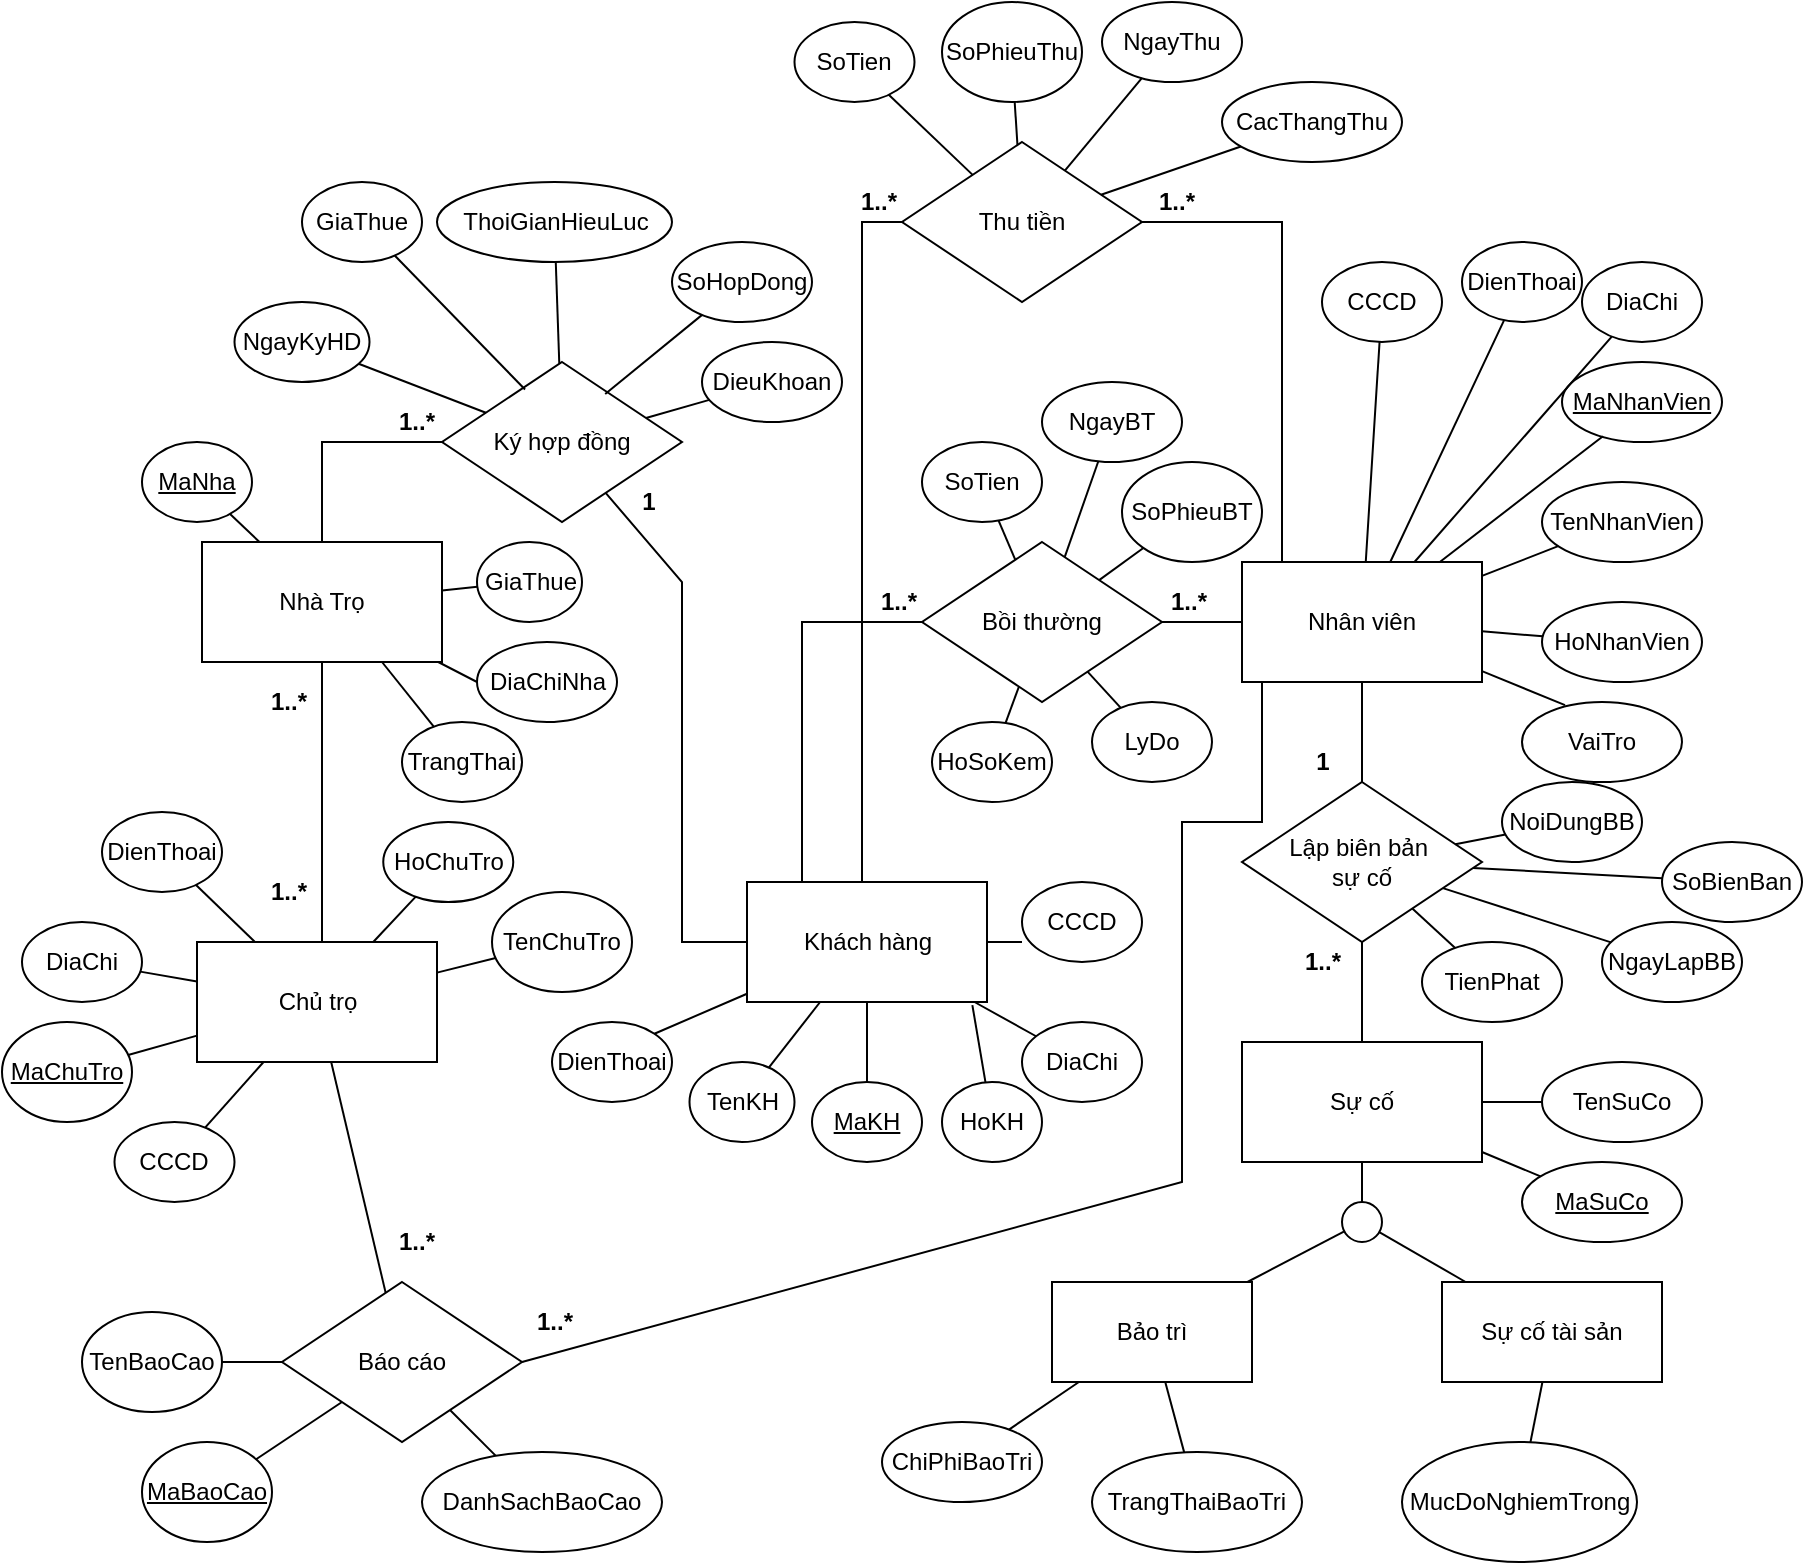 <mxfile version="24.7.12">
  <diagram name="Page-1" id="EUFJF7B6YwsF5-_Ne9h0">
    <mxGraphModel dx="2610" dy="1968" grid="1" gridSize="10" guides="1" tooltips="1" connect="1" arrows="1" fold="1" page="1" pageScale="1" pageWidth="850" pageHeight="1100" math="0" shadow="0">
      <root>
        <mxCell id="0" />
        <mxCell id="1" parent="0" />
        <mxCell id="y9SWfAUkqSELJUYk8unD-7" value="Nhân viên" style="rounded=0;whiteSpace=wrap;html=1;" parent="1" vertex="1">
          <mxGeometry x="570" y="210" width="120" height="60" as="geometry" />
        </mxCell>
        <mxCell id="y9SWfAUkqSELJUYk8unD-8" value="Nhà Trọ" style="rounded=0;whiteSpace=wrap;html=1;" parent="1" vertex="1">
          <mxGeometry x="50" y="200" width="120" height="60" as="geometry" />
        </mxCell>
        <mxCell id="y9SWfAUkqSELJUYk8unD-9" value="Khách hàng" style="rounded=0;whiteSpace=wrap;html=1;" parent="1" vertex="1">
          <mxGeometry x="322.5" y="370" width="120" height="60" as="geometry" />
        </mxCell>
        <mxCell id="y9SWfAUkqSELJUYk8unD-13" value="Sự cố" style="rounded=0;whiteSpace=wrap;html=1;" parent="1" vertex="1">
          <mxGeometry x="570" y="450" width="120" height="60" as="geometry" />
        </mxCell>
        <mxCell id="jh3cNcBnQ_Bh39LS1QIo-1" value="&lt;u&gt;MaKH&lt;/u&gt;" style="ellipse;whiteSpace=wrap;html=1;" parent="1" vertex="1">
          <mxGeometry x="355" y="470" width="55" height="40" as="geometry" />
        </mxCell>
        <mxCell id="jh3cNcBnQ_Bh39LS1QIo-11" value="" style="endArrow=none;html=1;rounded=0;entryX=0.5;entryY=1;entryDx=0;entryDy=0;exitX=0.5;exitY=0;exitDx=0;exitDy=0;" parent="1" source="jh3cNcBnQ_Bh39LS1QIo-1" target="y9SWfAUkqSELJUYk8unD-9" edge="1">
          <mxGeometry width="50" height="50" relative="1" as="geometry">
            <mxPoint x="400" y="430" as="sourcePoint" />
            <mxPoint x="450" y="380" as="targetPoint" />
          </mxGeometry>
        </mxCell>
        <mxCell id="jh3cNcBnQ_Bh39LS1QIo-13" value="HoKH" style="ellipse;whiteSpace=wrap;html=1;" parent="1" vertex="1">
          <mxGeometry x="420" y="470" width="50" height="40" as="geometry" />
        </mxCell>
        <mxCell id="jh3cNcBnQ_Bh39LS1QIo-14" value="" style="endArrow=none;html=1;rounded=0;entryX=0.939;entryY=1.026;entryDx=0;entryDy=0;entryPerimeter=0;" parent="1" source="jh3cNcBnQ_Bh39LS1QIo-13" target="y9SWfAUkqSELJUYk8unD-9" edge="1">
          <mxGeometry width="50" height="50" relative="1" as="geometry">
            <mxPoint x="388" y="470" as="sourcePoint" />
            <mxPoint x="390" y="410" as="targetPoint" />
          </mxGeometry>
        </mxCell>
        <mxCell id="jh3cNcBnQ_Bh39LS1QIo-15" value="" style="endArrow=none;html=1;rounded=0;" parent="1" source="jh3cNcBnQ_Bh39LS1QIo-16" target="y9SWfAUkqSELJUYk8unD-9" edge="1">
          <mxGeometry width="50" height="50" relative="1" as="geometry">
            <mxPoint x="334.723" y="435.79" as="sourcePoint" />
            <mxPoint x="327" y="370" as="targetPoint" />
          </mxGeometry>
        </mxCell>
        <mxCell id="jh3cNcBnQ_Bh39LS1QIo-16" value="TenKH" style="ellipse;whiteSpace=wrap;html=1;" parent="1" vertex="1">
          <mxGeometry x="293.75" y="460" width="52.5" height="40" as="geometry" />
        </mxCell>
        <mxCell id="jh3cNcBnQ_Bh39LS1QIo-17" value="CCCD" style="ellipse;whiteSpace=wrap;html=1;" parent="1" vertex="1">
          <mxGeometry x="460" y="370" width="60" height="40" as="geometry" />
        </mxCell>
        <mxCell id="jh3cNcBnQ_Bh39LS1QIo-18" value="DiaChi" style="ellipse;whiteSpace=wrap;html=1;" parent="1" vertex="1">
          <mxGeometry x="460" y="440" width="60" height="40" as="geometry" />
        </mxCell>
        <mxCell id="jh3cNcBnQ_Bh39LS1QIo-19" value="DienThoai" style="ellipse;whiteSpace=wrap;html=1;" parent="1" vertex="1">
          <mxGeometry x="225" y="440" width="60" height="40" as="geometry" />
        </mxCell>
        <mxCell id="jh3cNcBnQ_Bh39LS1QIo-21" value="" style="endArrow=none;html=1;rounded=0;exitX=1;exitY=0;exitDx=0;exitDy=0;" parent="1" source="jh3cNcBnQ_Bh39LS1QIo-19" target="y9SWfAUkqSELJUYk8unD-9" edge="1">
          <mxGeometry width="50" height="50" relative="1" as="geometry">
            <mxPoint x="460.932" y="395.052" as="sourcePoint" />
            <mxPoint x="390" y="410" as="targetPoint" />
          </mxGeometry>
        </mxCell>
        <mxCell id="jh3cNcBnQ_Bh39LS1QIo-22" value="" style="endArrow=none;html=1;rounded=0;" parent="1" source="jh3cNcBnQ_Bh39LS1QIo-18" target="y9SWfAUkqSELJUYk8unD-9" edge="1">
          <mxGeometry width="50" height="50" relative="1" as="geometry">
            <mxPoint x="462.29" y="357.664" as="sourcePoint" />
            <mxPoint x="400" y="420" as="targetPoint" />
          </mxGeometry>
        </mxCell>
        <mxCell id="jh3cNcBnQ_Bh39LS1QIo-23" value="" style="endArrow=none;html=1;rounded=0;exitX=0;exitY=0.75;exitDx=0;exitDy=0;exitPerimeter=0;" parent="1" source="jh3cNcBnQ_Bh39LS1QIo-17" target="y9SWfAUkqSELJUYk8unD-9" edge="1">
          <mxGeometry width="50" height="50" relative="1" as="geometry">
            <mxPoint x="408" y="490" as="sourcePoint" />
            <mxPoint x="410" y="430" as="targetPoint" />
          </mxGeometry>
        </mxCell>
        <mxCell id="jh3cNcBnQ_Bh39LS1QIo-24" value="Ký hợp đồng" style="rhombus;whiteSpace=wrap;html=1;" parent="1" vertex="1">
          <mxGeometry x="170" y="110" width="120" height="80" as="geometry" />
        </mxCell>
        <mxCell id="jh3cNcBnQ_Bh39LS1QIo-25" value="" style="endArrow=none;html=1;rounded=0;entryX=0;entryY=0.5;entryDx=0;entryDy=0;" parent="1" source="y9SWfAUkqSELJUYk8unD-8" target="jh3cNcBnQ_Bh39LS1QIo-24" edge="1">
          <mxGeometry width="50" height="50" relative="1" as="geometry">
            <mxPoint x="170" y="190" as="sourcePoint" />
            <mxPoint x="207" y="154" as="targetPoint" />
            <Array as="points">
              <mxPoint x="110" y="150" />
            </Array>
          </mxGeometry>
        </mxCell>
        <mxCell id="jh3cNcBnQ_Bh39LS1QIo-36" value="" style="endArrow=none;html=1;rounded=0;entryX=0;entryY=0.5;entryDx=0;entryDy=0;" parent="1" source="jh3cNcBnQ_Bh39LS1QIo-24" target="y9SWfAUkqSELJUYk8unD-9" edge="1">
          <mxGeometry width="50" height="50" relative="1" as="geometry">
            <mxPoint x="320" y="290" as="sourcePoint" />
            <mxPoint x="401" y="370" as="targetPoint" />
            <Array as="points">
              <mxPoint x="290" y="220" />
              <mxPoint x="290" y="400" />
            </Array>
          </mxGeometry>
        </mxCell>
        <mxCell id="jh3cNcBnQ_Bh39LS1QIo-37" value="&lt;u&gt;MaNha&lt;/u&gt;" style="ellipse;whiteSpace=wrap;html=1;" parent="1" vertex="1">
          <mxGeometry x="20" y="150" width="55" height="40" as="geometry" />
        </mxCell>
        <mxCell id="jh3cNcBnQ_Bh39LS1QIo-38" value="DiaChiNha" style="ellipse;whiteSpace=wrap;html=1;" parent="1" vertex="1">
          <mxGeometry x="187.5" y="250" width="70" height="40" as="geometry" />
        </mxCell>
        <mxCell id="jh3cNcBnQ_Bh39LS1QIo-39" value="GiaThue" style="ellipse;whiteSpace=wrap;html=1;" parent="1" vertex="1">
          <mxGeometry x="187.5" y="200" width="52.5" height="40" as="geometry" />
        </mxCell>
        <mxCell id="jh3cNcBnQ_Bh39LS1QIo-40" value="TrangThai" style="ellipse;whiteSpace=wrap;html=1;" parent="1" vertex="1">
          <mxGeometry x="150" y="290" width="60" height="40" as="geometry" />
        </mxCell>
        <mxCell id="jh3cNcBnQ_Bh39LS1QIo-41" value="" style="endArrow=none;html=1;rounded=0;" parent="1" source="jh3cNcBnQ_Bh39LS1QIo-37" target="y9SWfAUkqSELJUYk8unD-8" edge="1">
          <mxGeometry width="50" height="50" relative="1" as="geometry">
            <mxPoint x="345" y="306" as="sourcePoint" />
            <mxPoint x="368" y="280" as="targetPoint" />
          </mxGeometry>
        </mxCell>
        <mxCell id="jh3cNcBnQ_Bh39LS1QIo-42" value="" style="endArrow=none;html=1;rounded=0;entryX=0.75;entryY=1;entryDx=0;entryDy=0;" parent="1" source="jh3cNcBnQ_Bh39LS1QIo-40" target="y9SWfAUkqSELJUYk8unD-8" edge="1">
          <mxGeometry width="50" height="50" relative="1" as="geometry">
            <mxPoint x="355" y="316" as="sourcePoint" />
            <mxPoint x="378" y="290" as="targetPoint" />
          </mxGeometry>
        </mxCell>
        <mxCell id="jh3cNcBnQ_Bh39LS1QIo-43" value="" style="endArrow=none;html=1;rounded=0;exitX=0;exitY=0.5;exitDx=0;exitDy=0;" parent="1" source="jh3cNcBnQ_Bh39LS1QIo-38" target="y9SWfAUkqSELJUYk8unD-8" edge="1">
          <mxGeometry width="50" height="50" relative="1" as="geometry">
            <mxPoint x="180" y="260" as="sourcePoint" />
            <mxPoint x="388" y="300" as="targetPoint" />
          </mxGeometry>
        </mxCell>
        <mxCell id="jh3cNcBnQ_Bh39LS1QIo-44" value="" style="endArrow=none;html=1;rounded=0;" parent="1" source="jh3cNcBnQ_Bh39LS1QIo-39" target="y9SWfAUkqSELJUYk8unD-8" edge="1">
          <mxGeometry width="50" height="50" relative="1" as="geometry">
            <mxPoint x="375" y="336" as="sourcePoint" />
            <mxPoint x="398" y="310" as="targetPoint" />
          </mxGeometry>
        </mxCell>
        <mxCell id="jh3cNcBnQ_Bh39LS1QIo-45" value="Bảo trì" style="rounded=0;whiteSpace=wrap;html=1;" parent="1" vertex="1">
          <mxGeometry x="475" y="570" width="100" height="50" as="geometry" />
        </mxCell>
        <mxCell id="jh3cNcBnQ_Bh39LS1QIo-46" value="Sự cố tài sản" style="rounded=0;whiteSpace=wrap;html=1;" parent="1" vertex="1">
          <mxGeometry x="670" y="570" width="110" height="50" as="geometry" />
        </mxCell>
        <mxCell id="jh3cNcBnQ_Bh39LS1QIo-48" value="MaNhanVien" style="ellipse;whiteSpace=wrap;html=1;fontStyle=4" parent="1" vertex="1">
          <mxGeometry x="730" y="110" width="80" height="40" as="geometry" />
        </mxCell>
        <mxCell id="jh3cNcBnQ_Bh39LS1QIo-49" value="HoNhanVien" style="ellipse;whiteSpace=wrap;html=1;" parent="1" vertex="1">
          <mxGeometry x="720" y="230" width="80" height="40" as="geometry" />
        </mxCell>
        <mxCell id="jh3cNcBnQ_Bh39LS1QIo-50" value="TenNhanVien" style="ellipse;whiteSpace=wrap;html=1;" parent="1" vertex="1">
          <mxGeometry x="720" y="170" width="80" height="40" as="geometry" />
        </mxCell>
        <mxCell id="jh3cNcBnQ_Bh39LS1QIo-51" value="VaiTro" style="ellipse;whiteSpace=wrap;html=1;" parent="1" vertex="1">
          <mxGeometry x="710" y="280" width="80" height="40" as="geometry" />
        </mxCell>
        <mxCell id="jh3cNcBnQ_Bh39LS1QIo-52" value="DiaChi" style="ellipse;whiteSpace=wrap;html=1;" parent="1" vertex="1">
          <mxGeometry x="740" y="60" width="60" height="40" as="geometry" />
        </mxCell>
        <mxCell id="jh3cNcBnQ_Bh39LS1QIo-53" value="CCCD" style="ellipse;whiteSpace=wrap;html=1;" parent="1" vertex="1">
          <mxGeometry x="610" y="60" width="60" height="40" as="geometry" />
        </mxCell>
        <mxCell id="jh3cNcBnQ_Bh39LS1QIo-54" value="DienThoai" style="ellipse;whiteSpace=wrap;html=1;" parent="1" vertex="1">
          <mxGeometry x="680" y="50" width="60" height="40" as="geometry" />
        </mxCell>
        <mxCell id="jh3cNcBnQ_Bh39LS1QIo-55" value="" style="endArrow=none;html=1;rounded=0;exitX=0.269;exitY=0.039;exitDx=0;exitDy=0;exitPerimeter=0;" parent="1" source="jh3cNcBnQ_Bh39LS1QIo-51" target="y9SWfAUkqSELJUYk8unD-7" edge="1">
          <mxGeometry width="50" height="50" relative="1" as="geometry">
            <mxPoint x="345" y="306" as="sourcePoint" />
            <mxPoint x="368" y="280" as="targetPoint" />
          </mxGeometry>
        </mxCell>
        <mxCell id="jh3cNcBnQ_Bh39LS1QIo-56" value="" style="endArrow=none;html=1;rounded=0;" parent="1" source="jh3cNcBnQ_Bh39LS1QIo-49" target="y9SWfAUkqSELJUYk8unD-7" edge="1">
          <mxGeometry width="50" height="50" relative="1" as="geometry">
            <mxPoint x="692" y="232" as="sourcePoint" />
            <mxPoint x="683" y="210" as="targetPoint" />
          </mxGeometry>
        </mxCell>
        <mxCell id="jh3cNcBnQ_Bh39LS1QIo-57" value="" style="endArrow=none;html=1;rounded=0;" parent="1" source="jh3cNcBnQ_Bh39LS1QIo-50" target="y9SWfAUkqSELJUYk8unD-7" edge="1">
          <mxGeometry width="50" height="50" relative="1" as="geometry">
            <mxPoint x="702" y="242" as="sourcePoint" />
            <mxPoint x="693" y="220" as="targetPoint" />
          </mxGeometry>
        </mxCell>
        <mxCell id="jh3cNcBnQ_Bh39LS1QIo-58" value="" style="endArrow=none;html=1;rounded=0;exitX=0.256;exitY=0.928;exitDx=0;exitDy=0;exitPerimeter=0;" parent="1" source="jh3cNcBnQ_Bh39LS1QIo-48" target="y9SWfAUkqSELJUYk8unD-7" edge="1">
          <mxGeometry width="50" height="50" relative="1" as="geometry">
            <mxPoint x="712" y="252" as="sourcePoint" />
            <mxPoint x="703" y="230" as="targetPoint" />
          </mxGeometry>
        </mxCell>
        <mxCell id="jh3cNcBnQ_Bh39LS1QIo-59" value="" style="endArrow=none;html=1;rounded=0;" parent="1" source="y9SWfAUkqSELJUYk8unD-7" target="jh3cNcBnQ_Bh39LS1QIo-52" edge="1">
          <mxGeometry width="50" height="50" relative="1" as="geometry">
            <mxPoint x="722" y="262" as="sourcePoint" />
            <mxPoint x="713" y="240" as="targetPoint" />
          </mxGeometry>
        </mxCell>
        <mxCell id="jh3cNcBnQ_Bh39LS1QIo-60" value="" style="endArrow=none;html=1;rounded=0;" parent="1" source="jh3cNcBnQ_Bh39LS1QIo-54" target="y9SWfAUkqSELJUYk8unD-7" edge="1">
          <mxGeometry width="50" height="50" relative="1" as="geometry">
            <mxPoint x="732" y="272" as="sourcePoint" />
            <mxPoint x="723" y="250" as="targetPoint" />
          </mxGeometry>
        </mxCell>
        <mxCell id="jh3cNcBnQ_Bh39LS1QIo-61" value="" style="endArrow=none;html=1;rounded=0;" parent="1" source="jh3cNcBnQ_Bh39LS1QIo-53" target="y9SWfAUkqSELJUYk8unD-7" edge="1">
          <mxGeometry width="50" height="50" relative="1" as="geometry">
            <mxPoint x="742" y="282" as="sourcePoint" />
            <mxPoint x="733" y="260" as="targetPoint" />
          </mxGeometry>
        </mxCell>
        <mxCell id="jh3cNcBnQ_Bh39LS1QIo-62" value="" style="ellipse;whiteSpace=wrap;html=1;aspect=fixed;" parent="1" vertex="1">
          <mxGeometry x="620" y="530" width="20" height="20" as="geometry" />
        </mxCell>
        <mxCell id="jh3cNcBnQ_Bh39LS1QIo-63" value="" style="endArrow=none;html=1;rounded=0;" parent="1" source="jh3cNcBnQ_Bh39LS1QIo-62" target="y9SWfAUkqSELJUYk8unD-13" edge="1">
          <mxGeometry width="50" height="50" relative="1" as="geometry">
            <mxPoint x="710" y="460" as="sourcePoint" />
            <mxPoint x="700" y="275" as="targetPoint" />
          </mxGeometry>
        </mxCell>
        <mxCell id="jh3cNcBnQ_Bh39LS1QIo-64" value="" style="endArrow=none;html=1;rounded=0;" parent="1" source="jh3cNcBnQ_Bh39LS1QIo-62" target="jh3cNcBnQ_Bh39LS1QIo-46" edge="1">
          <mxGeometry width="50" height="50" relative="1" as="geometry">
            <mxPoint x="752" y="302" as="sourcePoint" />
            <mxPoint x="710" y="285" as="targetPoint" />
          </mxGeometry>
        </mxCell>
        <mxCell id="jh3cNcBnQ_Bh39LS1QIo-65" value="" style="endArrow=none;html=1;rounded=0;" parent="1" source="jh3cNcBnQ_Bh39LS1QIo-62" target="jh3cNcBnQ_Bh39LS1QIo-45" edge="1">
          <mxGeometry width="50" height="50" relative="1" as="geometry">
            <mxPoint x="642" y="504" as="sourcePoint" />
            <mxPoint x="674" y="530" as="targetPoint" />
          </mxGeometry>
        </mxCell>
        <mxCell id="jh3cNcBnQ_Bh39LS1QIo-67" value="" style="endArrow=none;html=1;rounded=0;exitX=0.5;exitY=0;exitDx=0;exitDy=0;" parent="1" source="jh3cNcBnQ_Bh39LS1QIo-68" target="y9SWfAUkqSELJUYk8unD-7" edge="1">
          <mxGeometry width="50" height="50" relative="1" as="geometry">
            <mxPoint x="630" y="310" as="sourcePoint" />
            <mxPoint x="700" y="275" as="targetPoint" />
          </mxGeometry>
        </mxCell>
        <mxCell id="jh3cNcBnQ_Bh39LS1QIo-68" value="Lập biên bản&amp;nbsp;&lt;div&gt;sự cố&lt;/div&gt;" style="rhombus;whiteSpace=wrap;html=1;" parent="1" vertex="1">
          <mxGeometry x="570" y="320" width="120" height="80" as="geometry" />
        </mxCell>
        <mxCell id="jh3cNcBnQ_Bh39LS1QIo-71" value="" style="endArrow=none;html=1;rounded=0;entryX=0.5;entryY=0;entryDx=0;entryDy=0;" parent="1" source="jh3cNcBnQ_Bh39LS1QIo-68" target="y9SWfAUkqSELJUYk8unD-13" edge="1">
          <mxGeometry width="50" height="50" relative="1" as="geometry">
            <mxPoint x="640" y="330" as="sourcePoint" />
            <mxPoint x="640" y="280" as="targetPoint" />
          </mxGeometry>
        </mxCell>
        <mxCell id="jh3cNcBnQ_Bh39LS1QIo-72" value="Thu tiền" style="rhombus;whiteSpace=wrap;html=1;" parent="1" vertex="1">
          <mxGeometry x="400" width="120" height="80" as="geometry" />
        </mxCell>
        <mxCell id="jh3cNcBnQ_Bh39LS1QIo-76" value="" style="endArrow=none;html=1;rounded=0;entryX=1;entryY=0.5;entryDx=0;entryDy=0;" parent="1" target="jh3cNcBnQ_Bh39LS1QIo-72" edge="1">
          <mxGeometry width="50" height="50" relative="1" as="geometry">
            <mxPoint x="590" y="210" as="sourcePoint" />
            <mxPoint x="629" y="220" as="targetPoint" />
            <Array as="points">
              <mxPoint x="590" y="140" />
              <mxPoint x="590" y="40" />
              <mxPoint x="550" y="40" />
            </Array>
          </mxGeometry>
        </mxCell>
        <mxCell id="jh3cNcBnQ_Bh39LS1QIo-77" value="" style="endArrow=none;html=1;rounded=0;" parent="1" source="jh3cNcBnQ_Bh39LS1QIo-72" edge="1">
          <mxGeometry width="50" height="50" relative="1" as="geometry">
            <mxPoint x="627" y="199" as="sourcePoint" />
            <mxPoint x="380" y="370" as="targetPoint" />
            <Array as="points">
              <mxPoint x="380" y="40" />
              <mxPoint x="380" y="150" />
            </Array>
          </mxGeometry>
        </mxCell>
        <mxCell id="jh3cNcBnQ_Bh39LS1QIo-78" value="SoHopDong" style="ellipse;whiteSpace=wrap;html=1;" parent="1" vertex="1">
          <mxGeometry x="285" y="50" width="70" height="40" as="geometry" />
        </mxCell>
        <mxCell id="jh3cNcBnQ_Bh39LS1QIo-79" value="DieuKhoan" style="ellipse;whiteSpace=wrap;html=1;" parent="1" vertex="1">
          <mxGeometry x="300" y="100" width="70" height="40" as="geometry" />
        </mxCell>
        <mxCell id="jh3cNcBnQ_Bh39LS1QIo-80" value="GiaThue" style="ellipse;whiteSpace=wrap;html=1;" parent="1" vertex="1">
          <mxGeometry x="100" y="20" width="60" height="40" as="geometry" />
        </mxCell>
        <mxCell id="jh3cNcBnQ_Bh39LS1QIo-81" value="NgayKyHD" style="ellipse;whiteSpace=wrap;html=1;" parent="1" vertex="1">
          <mxGeometry x="66.25" y="80" width="67.5" height="40" as="geometry" />
        </mxCell>
        <mxCell id="jh3cNcBnQ_Bh39LS1QIo-82" value="ThoiGianHieuLuc" style="ellipse;whiteSpace=wrap;html=1;" parent="1" vertex="1">
          <mxGeometry x="167.5" y="20" width="117.5" height="40" as="geometry" />
        </mxCell>
        <mxCell id="jh3cNcBnQ_Bh39LS1QIo-83" value="" style="endArrow=none;html=1;rounded=0;" parent="1" source="jh3cNcBnQ_Bh39LS1QIo-24" target="jh3cNcBnQ_Bh39LS1QIo-82" edge="1">
          <mxGeometry width="50" height="50" relative="1" as="geometry">
            <mxPoint x="588" y="129" as="sourcePoint" />
            <mxPoint x="627" y="220" as="targetPoint" />
          </mxGeometry>
        </mxCell>
        <mxCell id="jh3cNcBnQ_Bh39LS1QIo-85" value="" style="endArrow=none;html=1;rounded=0;exitX=0.68;exitY=0.2;exitDx=0;exitDy=0;exitPerimeter=0;" parent="1" source="jh3cNcBnQ_Bh39LS1QIo-24" target="jh3cNcBnQ_Bh39LS1QIo-78" edge="1">
          <mxGeometry width="50" height="50" relative="1" as="geometry">
            <mxPoint x="239" y="121" as="sourcePoint" />
            <mxPoint x="237" y="70" as="targetPoint" />
          </mxGeometry>
        </mxCell>
        <mxCell id="jh3cNcBnQ_Bh39LS1QIo-86" value="" style="endArrow=none;html=1;rounded=0;exitX=0.346;exitY=0.172;exitDx=0;exitDy=0;exitPerimeter=0;" parent="1" source="jh3cNcBnQ_Bh39LS1QIo-24" target="jh3cNcBnQ_Bh39LS1QIo-80" edge="1">
          <mxGeometry width="50" height="50" relative="1" as="geometry">
            <mxPoint x="239" y="121" as="sourcePoint" />
            <mxPoint x="237" y="70" as="targetPoint" />
          </mxGeometry>
        </mxCell>
        <mxCell id="jh3cNcBnQ_Bh39LS1QIo-87" value="" style="endArrow=none;html=1;rounded=0;" parent="1" source="jh3cNcBnQ_Bh39LS1QIo-24" target="jh3cNcBnQ_Bh39LS1QIo-79" edge="1">
          <mxGeometry width="50" height="50" relative="1" as="geometry">
            <mxPoint x="249" y="131" as="sourcePoint" />
            <mxPoint x="247" y="80" as="targetPoint" />
          </mxGeometry>
        </mxCell>
        <mxCell id="jh3cNcBnQ_Bh39LS1QIo-88" value="" style="endArrow=none;html=1;rounded=0;" parent="1" source="jh3cNcBnQ_Bh39LS1QIo-24" target="jh3cNcBnQ_Bh39LS1QIo-81" edge="1">
          <mxGeometry width="50" height="50" relative="1" as="geometry">
            <mxPoint x="259" y="141" as="sourcePoint" />
            <mxPoint x="257" y="90" as="targetPoint" />
          </mxGeometry>
        </mxCell>
        <mxCell id="jh3cNcBnQ_Bh39LS1QIo-89" value="TenSuCo" style="ellipse;whiteSpace=wrap;html=1;" parent="1" vertex="1">
          <mxGeometry x="720" y="460" width="80" height="40" as="geometry" />
        </mxCell>
        <mxCell id="jh3cNcBnQ_Bh39LS1QIo-90" value="MaSuCo" style="ellipse;whiteSpace=wrap;html=1;fontStyle=4" parent="1" vertex="1">
          <mxGeometry x="710" y="510" width="80" height="40" as="geometry" />
        </mxCell>
        <mxCell id="jh3cNcBnQ_Bh39LS1QIo-91" value="" style="endArrow=none;html=1;rounded=0;" parent="1" source="y9SWfAUkqSELJUYk8unD-13" target="jh3cNcBnQ_Bh39LS1QIo-89" edge="1">
          <mxGeometry width="50" height="50" relative="1" as="geometry">
            <mxPoint x="640" y="330" as="sourcePoint" />
            <mxPoint x="640" y="280" as="targetPoint" />
          </mxGeometry>
        </mxCell>
        <mxCell id="jh3cNcBnQ_Bh39LS1QIo-93" value="" style="endArrow=none;html=1;rounded=0;" parent="1" source="y9SWfAUkqSELJUYk8unD-13" target="jh3cNcBnQ_Bh39LS1QIo-90" edge="1">
          <mxGeometry width="50" height="50" relative="1" as="geometry">
            <mxPoint x="700" y="469" as="sourcePoint" />
            <mxPoint x="747" y="452" as="targetPoint" />
          </mxGeometry>
        </mxCell>
        <mxCell id="jh3cNcBnQ_Bh39LS1QIo-94" value="Bồi thường" style="rhombus;whiteSpace=wrap;html=1;" parent="1" vertex="1">
          <mxGeometry x="410" y="200" width="120" height="80" as="geometry" />
        </mxCell>
        <mxCell id="jh3cNcBnQ_Bh39LS1QIo-100" value="" style="endArrow=none;html=1;rounded=0;entryX=0;entryY=0.5;entryDx=0;entryDy=0;" parent="1" target="jh3cNcBnQ_Bh39LS1QIo-94" edge="1">
          <mxGeometry width="50" height="50" relative="1" as="geometry">
            <mxPoint x="350" y="370" as="sourcePoint" />
            <mxPoint x="350" y="220" as="targetPoint" />
            <Array as="points">
              <mxPoint x="350" y="290" />
              <mxPoint x="350" y="240" />
            </Array>
          </mxGeometry>
        </mxCell>
        <mxCell id="jh3cNcBnQ_Bh39LS1QIo-101" value="Chủ trọ" style="rounded=0;whiteSpace=wrap;html=1;" parent="1" vertex="1">
          <mxGeometry x="47.5" y="400" width="120" height="60" as="geometry" />
        </mxCell>
        <mxCell id="jh3cNcBnQ_Bh39LS1QIo-102" value="" style="endArrow=none;html=1;rounded=0;entryX=0.5;entryY=1;entryDx=0;entryDy=0;" parent="1" target="y9SWfAUkqSELJUYk8unD-8" edge="1">
          <mxGeometry width="50" height="50" relative="1" as="geometry">
            <mxPoint x="110" y="400" as="sourcePoint" />
            <mxPoint x="350" y="220" as="targetPoint" />
          </mxGeometry>
        </mxCell>
        <mxCell id="jh3cNcBnQ_Bh39LS1QIo-103" value="DienThoai" style="ellipse;whiteSpace=wrap;html=1;" parent="1" vertex="1">
          <mxGeometry y="335" width="60" height="40" as="geometry" />
        </mxCell>
        <mxCell id="jh3cNcBnQ_Bh39LS1QIo-105" value="TenChuTro" style="ellipse;whiteSpace=wrap;html=1;" parent="1" vertex="1">
          <mxGeometry x="195" y="375" width="70" height="50" as="geometry" />
        </mxCell>
        <mxCell id="jh3cNcBnQ_Bh39LS1QIo-106" value="CCCD" style="ellipse;whiteSpace=wrap;html=1;" parent="1" vertex="1">
          <mxGeometry x="6.25" y="490" width="60" height="40" as="geometry" />
        </mxCell>
        <mxCell id="jh3cNcBnQ_Bh39LS1QIo-107" value="&lt;u&gt;MaChuTro&lt;/u&gt;" style="ellipse;whiteSpace=wrap;html=1;" parent="1" vertex="1">
          <mxGeometry x="-50" y="440" width="65" height="50" as="geometry" />
        </mxCell>
        <mxCell id="jh3cNcBnQ_Bh39LS1QIo-108" value="DiaChi" style="ellipse;whiteSpace=wrap;html=1;" parent="1" vertex="1">
          <mxGeometry x="-40" y="390" width="60" height="40" as="geometry" />
        </mxCell>
        <mxCell id="jh3cNcBnQ_Bh39LS1QIo-109" value="HoChuTro" style="ellipse;whiteSpace=wrap;html=1;" parent="1" vertex="1">
          <mxGeometry x="140.63" y="340" width="65" height="40" as="geometry" />
        </mxCell>
        <mxCell id="jh3cNcBnQ_Bh39LS1QIo-110" value="" style="endArrow=none;html=1;rounded=0;" parent="1" source="jh3cNcBnQ_Bh39LS1QIo-109" target="jh3cNcBnQ_Bh39LS1QIo-101" edge="1">
          <mxGeometry width="50" height="50" relative="1" as="geometry">
            <mxPoint x="300" y="450" as="sourcePoint" />
            <mxPoint x="350" y="400" as="targetPoint" />
          </mxGeometry>
        </mxCell>
        <mxCell id="jh3cNcBnQ_Bh39LS1QIo-111" value="" style="endArrow=none;html=1;rounded=0;" parent="1" source="jh3cNcBnQ_Bh39LS1QIo-105" target="jh3cNcBnQ_Bh39LS1QIo-101" edge="1">
          <mxGeometry width="50" height="50" relative="1" as="geometry">
            <mxPoint x="225" y="506" as="sourcePoint" />
            <mxPoint x="166" y="470" as="targetPoint" />
          </mxGeometry>
        </mxCell>
        <mxCell id="jh3cNcBnQ_Bh39LS1QIo-112" value="" style="endArrow=none;html=1;rounded=0;" parent="1" source="jh3cNcBnQ_Bh39LS1QIo-103" target="jh3cNcBnQ_Bh39LS1QIo-101" edge="1">
          <mxGeometry width="50" height="50" relative="1" as="geometry">
            <mxPoint x="235" y="516" as="sourcePoint" />
            <mxPoint x="176" y="480" as="targetPoint" />
          </mxGeometry>
        </mxCell>
        <mxCell id="jh3cNcBnQ_Bh39LS1QIo-113" value="" style="endArrow=none;html=1;rounded=0;" parent="1" source="jh3cNcBnQ_Bh39LS1QIo-106" target="jh3cNcBnQ_Bh39LS1QIo-101" edge="1">
          <mxGeometry width="50" height="50" relative="1" as="geometry">
            <mxPoint x="111" y="520" as="sourcePoint" />
            <mxPoint x="115" y="470" as="targetPoint" />
          </mxGeometry>
        </mxCell>
        <mxCell id="jh3cNcBnQ_Bh39LS1QIo-114" value="" style="endArrow=none;html=1;rounded=0;" parent="1" source="jh3cNcBnQ_Bh39LS1QIo-107" target="jh3cNcBnQ_Bh39LS1QIo-101" edge="1">
          <mxGeometry width="50" height="50" relative="1" as="geometry">
            <mxPoint x="121" y="530" as="sourcePoint" />
            <mxPoint x="125" y="480" as="targetPoint" />
          </mxGeometry>
        </mxCell>
        <mxCell id="jh3cNcBnQ_Bh39LS1QIo-115" value="" style="endArrow=none;html=1;rounded=0;" parent="1" source="jh3cNcBnQ_Bh39LS1QIo-108" target="jh3cNcBnQ_Bh39LS1QIo-101" edge="1">
          <mxGeometry width="50" height="50" relative="1" as="geometry">
            <mxPoint x="131" y="540" as="sourcePoint" />
            <mxPoint x="135" y="490" as="targetPoint" />
          </mxGeometry>
        </mxCell>
        <mxCell id="jh3cNcBnQ_Bh39LS1QIo-116" value="NgayBT" style="ellipse;whiteSpace=wrap;html=1;" parent="1" vertex="1">
          <mxGeometry x="470" y="120" width="70" height="40" as="geometry" />
        </mxCell>
        <mxCell id="jh3cNcBnQ_Bh39LS1QIo-117" value="SoTien" style="ellipse;whiteSpace=wrap;html=1;" parent="1" vertex="1">
          <mxGeometry x="410" y="150" width="60" height="40" as="geometry" />
        </mxCell>
        <mxCell id="jh3cNcBnQ_Bh39LS1QIo-118" value="" style="endArrow=none;html=1;rounded=0;" parent="1" source="jh3cNcBnQ_Bh39LS1QIo-94" target="y9SWfAUkqSELJUYk8unD-7" edge="1">
          <mxGeometry width="50" height="50" relative="1" as="geometry">
            <mxPoint x="300" y="230" as="sourcePoint" />
            <mxPoint x="350" y="180" as="targetPoint" />
          </mxGeometry>
        </mxCell>
        <mxCell id="jh3cNcBnQ_Bh39LS1QIo-119" value="SoPhieuBT" style="ellipse;whiteSpace=wrap;html=1;" parent="1" vertex="1">
          <mxGeometry x="510" y="160" width="70" height="50" as="geometry" />
        </mxCell>
        <mxCell id="jh3cNcBnQ_Bh39LS1QIo-120" value="LyDo" style="ellipse;whiteSpace=wrap;html=1;" parent="1" vertex="1">
          <mxGeometry x="495" y="280" width="60" height="40" as="geometry" />
        </mxCell>
        <mxCell id="jh3cNcBnQ_Bh39LS1QIo-121" value="HoSoKem" style="ellipse;whiteSpace=wrap;html=1;" parent="1" vertex="1">
          <mxGeometry x="415" y="290" width="60" height="40" as="geometry" />
        </mxCell>
        <mxCell id="jh3cNcBnQ_Bh39LS1QIo-123" value="" style="endArrow=none;html=1;rounded=0;" parent="1" source="jh3cNcBnQ_Bh39LS1QIo-117" target="jh3cNcBnQ_Bh39LS1QIo-94" edge="1">
          <mxGeometry width="50" height="50" relative="1" as="geometry">
            <mxPoint x="300" y="230" as="sourcePoint" />
            <mxPoint x="350" y="180" as="targetPoint" />
          </mxGeometry>
        </mxCell>
        <mxCell id="jh3cNcBnQ_Bh39LS1QIo-124" value="" style="endArrow=none;html=1;rounded=0;" parent="1" source="jh3cNcBnQ_Bh39LS1QIo-121" target="jh3cNcBnQ_Bh39LS1QIo-94" edge="1">
          <mxGeometry width="50" height="50" relative="1" as="geometry">
            <mxPoint x="300" y="230" as="sourcePoint" />
            <mxPoint x="350" y="180" as="targetPoint" />
          </mxGeometry>
        </mxCell>
        <mxCell id="jh3cNcBnQ_Bh39LS1QIo-125" value="" style="endArrow=none;html=1;rounded=0;" parent="1" source="jh3cNcBnQ_Bh39LS1QIo-120" target="jh3cNcBnQ_Bh39LS1QIo-94" edge="1">
          <mxGeometry width="50" height="50" relative="1" as="geometry">
            <mxPoint x="300" y="230" as="sourcePoint" />
            <mxPoint x="350" y="180" as="targetPoint" />
          </mxGeometry>
        </mxCell>
        <mxCell id="jh3cNcBnQ_Bh39LS1QIo-126" value="" style="endArrow=none;html=1;rounded=0;" parent="1" source="jh3cNcBnQ_Bh39LS1QIo-116" target="jh3cNcBnQ_Bh39LS1QIo-94" edge="1">
          <mxGeometry width="50" height="50" relative="1" as="geometry">
            <mxPoint x="300" y="230" as="sourcePoint" />
            <mxPoint x="350" y="180" as="targetPoint" />
          </mxGeometry>
        </mxCell>
        <mxCell id="jh3cNcBnQ_Bh39LS1QIo-127" value="" style="endArrow=none;html=1;rounded=0;" parent="1" source="jh3cNcBnQ_Bh39LS1QIo-119" target="jh3cNcBnQ_Bh39LS1QIo-94" edge="1">
          <mxGeometry width="50" height="50" relative="1" as="geometry">
            <mxPoint x="300" y="230" as="sourcePoint" />
            <mxPoint x="350" y="180" as="targetPoint" />
          </mxGeometry>
        </mxCell>
        <mxCell id="jh3cNcBnQ_Bh39LS1QIo-128" value="SoTien" style="ellipse;whiteSpace=wrap;html=1;" parent="1" vertex="1">
          <mxGeometry x="346.25" y="-60" width="60" height="40" as="geometry" />
        </mxCell>
        <mxCell id="jh3cNcBnQ_Bh39LS1QIo-129" value="SoPhieuThu" style="ellipse;whiteSpace=wrap;html=1;" parent="1" vertex="1">
          <mxGeometry x="420" y="-70" width="70" height="50" as="geometry" />
        </mxCell>
        <mxCell id="jh3cNcBnQ_Bh39LS1QIo-130" value="NgayThu" style="ellipse;whiteSpace=wrap;html=1;" parent="1" vertex="1">
          <mxGeometry x="500" y="-70" width="70" height="40" as="geometry" />
        </mxCell>
        <mxCell id="jh3cNcBnQ_Bh39LS1QIo-131" value="CacThangThu" style="ellipse;whiteSpace=wrap;html=1;" parent="1" vertex="1">
          <mxGeometry x="560" y="-30" width="90" height="40" as="geometry" />
        </mxCell>
        <mxCell id="jh3cNcBnQ_Bh39LS1QIo-132" value="" style="endArrow=none;html=1;rounded=0;" parent="1" source="jh3cNcBnQ_Bh39LS1QIo-72" target="jh3cNcBnQ_Bh39LS1QIo-128" edge="1">
          <mxGeometry width="50" height="50" relative="1" as="geometry">
            <mxPoint x="300" y="10" as="sourcePoint" />
            <mxPoint x="350" y="-40" as="targetPoint" />
          </mxGeometry>
        </mxCell>
        <mxCell id="jh3cNcBnQ_Bh39LS1QIo-133" value="" style="endArrow=none;html=1;rounded=0;" parent="1" source="jh3cNcBnQ_Bh39LS1QIo-129" target="jh3cNcBnQ_Bh39LS1QIo-72" edge="1">
          <mxGeometry width="50" height="50" relative="1" as="geometry">
            <mxPoint x="300" y="10" as="sourcePoint" />
            <mxPoint x="350" y="-40" as="targetPoint" />
          </mxGeometry>
        </mxCell>
        <mxCell id="jh3cNcBnQ_Bh39LS1QIo-134" value="" style="endArrow=none;html=1;rounded=0;" parent="1" source="jh3cNcBnQ_Bh39LS1QIo-130" target="jh3cNcBnQ_Bh39LS1QIo-72" edge="1">
          <mxGeometry width="50" height="50" relative="1" as="geometry">
            <mxPoint x="300" y="10" as="sourcePoint" />
            <mxPoint x="350" y="-40" as="targetPoint" />
          </mxGeometry>
        </mxCell>
        <mxCell id="jh3cNcBnQ_Bh39LS1QIo-135" value="" style="endArrow=none;html=1;rounded=0;" parent="1" source="jh3cNcBnQ_Bh39LS1QIo-72" target="jh3cNcBnQ_Bh39LS1QIo-131" edge="1">
          <mxGeometry width="50" height="50" relative="1" as="geometry">
            <mxPoint x="300" y="10" as="sourcePoint" />
            <mxPoint x="350" y="-40" as="targetPoint" />
          </mxGeometry>
        </mxCell>
        <mxCell id="jh3cNcBnQ_Bh39LS1QIo-136" value="SoBienBan" style="ellipse;whiteSpace=wrap;html=1;" parent="1" vertex="1">
          <mxGeometry x="780" y="350" width="70" height="40" as="geometry" />
        </mxCell>
        <mxCell id="jh3cNcBnQ_Bh39LS1QIo-137" value="NgayLapBB" style="ellipse;whiteSpace=wrap;html=1;" parent="1" vertex="1">
          <mxGeometry x="750" y="390" width="70" height="40" as="geometry" />
        </mxCell>
        <mxCell id="jh3cNcBnQ_Bh39LS1QIo-138" value="NoiDungBB" style="ellipse;whiteSpace=wrap;html=1;" parent="1" vertex="1">
          <mxGeometry x="700" y="320" width="70" height="40" as="geometry" />
        </mxCell>
        <mxCell id="jh3cNcBnQ_Bh39LS1QIo-139" value="TienPhat" style="ellipse;whiteSpace=wrap;html=1;" parent="1" vertex="1">
          <mxGeometry x="660" y="400" width="70" height="40" as="geometry" />
        </mxCell>
        <mxCell id="jh3cNcBnQ_Bh39LS1QIo-140" value="" style="endArrow=none;html=1;rounded=0;" parent="1" source="jh3cNcBnQ_Bh39LS1QIo-139" target="jh3cNcBnQ_Bh39LS1QIo-68" edge="1">
          <mxGeometry width="50" height="50" relative="1" as="geometry">
            <mxPoint x="300" y="450" as="sourcePoint" />
            <mxPoint x="350" y="400" as="targetPoint" />
          </mxGeometry>
        </mxCell>
        <mxCell id="jh3cNcBnQ_Bh39LS1QIo-141" value="" style="endArrow=none;html=1;rounded=0;" parent="1" source="jh3cNcBnQ_Bh39LS1QIo-138" target="jh3cNcBnQ_Bh39LS1QIo-68" edge="1">
          <mxGeometry width="50" height="50" relative="1" as="geometry">
            <mxPoint x="300" y="450" as="sourcePoint" />
            <mxPoint x="350" y="400" as="targetPoint" />
          </mxGeometry>
        </mxCell>
        <mxCell id="jh3cNcBnQ_Bh39LS1QIo-142" value="" style="endArrow=none;html=1;rounded=0;" parent="1" source="jh3cNcBnQ_Bh39LS1QIo-68" target="jh3cNcBnQ_Bh39LS1QIo-136" edge="1">
          <mxGeometry width="50" height="50" relative="1" as="geometry">
            <mxPoint x="300" y="450" as="sourcePoint" />
            <mxPoint x="350" y="400" as="targetPoint" />
          </mxGeometry>
        </mxCell>
        <mxCell id="jh3cNcBnQ_Bh39LS1QIo-143" value="" style="endArrow=none;html=1;rounded=0;" parent="1" source="jh3cNcBnQ_Bh39LS1QIo-68" target="jh3cNcBnQ_Bh39LS1QIo-137" edge="1">
          <mxGeometry width="50" height="50" relative="1" as="geometry">
            <mxPoint x="300" y="450" as="sourcePoint" />
            <mxPoint x="350" y="400" as="targetPoint" />
          </mxGeometry>
        </mxCell>
        <mxCell id="jh3cNcBnQ_Bh39LS1QIo-144" value="ChiPhiBaoTri" style="ellipse;whiteSpace=wrap;html=1;" parent="1" vertex="1">
          <mxGeometry x="390" y="640" width="80" height="40" as="geometry" />
        </mxCell>
        <mxCell id="jh3cNcBnQ_Bh39LS1QIo-145" value="" style="endArrow=none;html=1;rounded=0;" parent="1" source="jh3cNcBnQ_Bh39LS1QIo-144" target="jh3cNcBnQ_Bh39LS1QIo-45" edge="1">
          <mxGeometry width="50" height="50" relative="1" as="geometry">
            <mxPoint x="400" y="620" as="sourcePoint" />
            <mxPoint x="450" y="570" as="targetPoint" />
          </mxGeometry>
        </mxCell>
        <mxCell id="jh3cNcBnQ_Bh39LS1QIo-146" value="TrangThaiBaoTri" style="ellipse;whiteSpace=wrap;html=1;" parent="1" vertex="1">
          <mxGeometry x="495" y="655" width="105" height="50" as="geometry" />
        </mxCell>
        <mxCell id="jh3cNcBnQ_Bh39LS1QIo-147" value="" style="endArrow=none;html=1;rounded=0;" parent="1" source="jh3cNcBnQ_Bh39LS1QIo-146" target="jh3cNcBnQ_Bh39LS1QIo-45" edge="1">
          <mxGeometry width="50" height="50" relative="1" as="geometry">
            <mxPoint x="463" y="654" as="sourcePoint" />
            <mxPoint x="498" y="630" as="targetPoint" />
          </mxGeometry>
        </mxCell>
        <mxCell id="jh3cNcBnQ_Bh39LS1QIo-148" value="MucDoNghiemTrong" style="ellipse;whiteSpace=wrap;html=1;" parent="1" vertex="1">
          <mxGeometry x="650" y="650" width="117.5" height="60" as="geometry" />
        </mxCell>
        <mxCell id="jh3cNcBnQ_Bh39LS1QIo-149" value="" style="endArrow=none;html=1;rounded=0;" parent="1" source="jh3cNcBnQ_Bh39LS1QIo-148" target="jh3cNcBnQ_Bh39LS1QIo-46" edge="1">
          <mxGeometry width="50" height="50" relative="1" as="geometry">
            <mxPoint x="300" y="670" as="sourcePoint" />
            <mxPoint x="350" y="620" as="targetPoint" />
          </mxGeometry>
        </mxCell>
        <mxCell id="jh3cNcBnQ_Bh39LS1QIo-152" value="1..*" style="text;align=center;fontStyle=1;verticalAlign=middle;spacingLeft=3;spacingRight=3;strokeColor=none;rotatable=0;points=[[0,0.5],[1,0.5]];portConstraint=eastwest;html=1;" parent="1" vertex="1">
          <mxGeometry x="66.25" y="270" width="53.75" height="20" as="geometry" />
        </mxCell>
        <mxCell id="jh3cNcBnQ_Bh39LS1QIo-153" value="1..*" style="text;align=center;fontStyle=1;verticalAlign=middle;spacingLeft=3;spacingRight=3;strokeColor=none;rotatable=0;points=[[0,0.5],[1,0.5]];portConstraint=eastwest;html=1;" parent="1" vertex="1">
          <mxGeometry x="73.13" y="360" width="40" height="30" as="geometry" />
        </mxCell>
        <mxCell id="jh3cNcBnQ_Bh39LS1QIo-154" value="1" style="text;align=center;fontStyle=1;verticalAlign=middle;spacingLeft=3;spacingRight=3;strokeColor=none;rotatable=0;points=[[0,0.5],[1,0.5]];portConstraint=eastwest;html=1;" parent="1" vertex="1">
          <mxGeometry x="590" y="295" width="40" height="30" as="geometry" />
        </mxCell>
        <mxCell id="jh3cNcBnQ_Bh39LS1QIo-155" value="1..*" style="text;align=center;fontStyle=1;verticalAlign=middle;spacingLeft=3;spacingRight=3;strokeColor=none;rotatable=0;points=[[0,0.5],[1,0.5]];portConstraint=eastwest;html=1;" parent="1" vertex="1">
          <mxGeometry x="590" y="395" width="40" height="30" as="geometry" />
        </mxCell>
        <mxCell id="jh3cNcBnQ_Bh39LS1QIo-156" value="1" style="text;align=center;fontStyle=1;verticalAlign=middle;spacingLeft=3;spacingRight=3;strokeColor=none;rotatable=0;points=[[0,0.5],[1,0.5]];portConstraint=eastwest;html=1;" parent="1" vertex="1">
          <mxGeometry x="246.25" y="170" width="53.75" height="20" as="geometry" />
        </mxCell>
        <mxCell id="jh3cNcBnQ_Bh39LS1QIo-157" value="1..*" style="text;align=center;fontStyle=1;verticalAlign=middle;spacingLeft=3;spacingRight=3;strokeColor=none;rotatable=0;points=[[0,0.5],[1,0.5]];portConstraint=eastwest;html=1;" parent="1" vertex="1">
          <mxGeometry x="130" y="130" width="53.75" height="20" as="geometry" />
        </mxCell>
        <mxCell id="jh3cNcBnQ_Bh39LS1QIo-158" value="1..*" style="text;align=center;fontStyle=1;verticalAlign=middle;spacingLeft=3;spacingRight=3;strokeColor=none;rotatable=0;points=[[0,0.5],[1,0.5]];portConstraint=eastwest;html=1;" parent="1" vertex="1">
          <mxGeometry x="371" y="220" width="53.75" height="20" as="geometry" />
        </mxCell>
        <mxCell id="jh3cNcBnQ_Bh39LS1QIo-159" value="1..*" style="text;align=center;fontStyle=1;verticalAlign=middle;spacingLeft=3;spacingRight=3;strokeColor=none;rotatable=0;points=[[0,0.5],[1,0.5]];portConstraint=eastwest;html=1;" parent="1" vertex="1">
          <mxGeometry x="516.25" y="220" width="53.75" height="20" as="geometry" />
        </mxCell>
        <mxCell id="jh3cNcBnQ_Bh39LS1QIo-160" value="1..*" style="text;align=center;fontStyle=1;verticalAlign=middle;spacingLeft=3;spacingRight=3;strokeColor=none;rotatable=0;points=[[0,0.5],[1,0.5]];portConstraint=eastwest;html=1;" parent="1" vertex="1">
          <mxGeometry x="361.25" y="20" width="53.75" height="20" as="geometry" />
        </mxCell>
        <mxCell id="jh3cNcBnQ_Bh39LS1QIo-161" value="1..*" style="text;align=center;fontStyle=1;verticalAlign=middle;spacingLeft=3;spacingRight=3;strokeColor=none;rotatable=0;points=[[0,0.5],[1,0.5]];portConstraint=eastwest;html=1;" parent="1" vertex="1">
          <mxGeometry x="510" y="20" width="53.75" height="20" as="geometry" />
        </mxCell>
        <mxCell id="1NslS10iVaf4en9yg3Da-1" value="" style="endArrow=none;html=1;rounded=0;exitX=1;exitY=0.5;exitDx=0;exitDy=0;" edge="1" parent="1" source="1NslS10iVaf4en9yg3Da-4">
          <mxGeometry width="50" height="50" relative="1" as="geometry">
            <mxPoint x="283.077" y="620" as="sourcePoint" />
            <mxPoint x="580" y="270" as="targetPoint" />
            <Array as="points">
              <mxPoint x="540" y="520" />
              <mxPoint x="540" y="340" />
              <mxPoint x="580" y="340" />
            </Array>
          </mxGeometry>
        </mxCell>
        <mxCell id="1NslS10iVaf4en9yg3Da-4" value="Báo cáo" style="rhombus;whiteSpace=wrap;html=1;" vertex="1" parent="1">
          <mxGeometry x="90" y="570" width="120" height="80" as="geometry" />
        </mxCell>
        <mxCell id="1NslS10iVaf4en9yg3Da-5" value="" style="endArrow=none;html=1;rounded=0;" edge="1" parent="1" source="1NslS10iVaf4en9yg3Da-4" target="jh3cNcBnQ_Bh39LS1QIo-101">
          <mxGeometry width="50" height="50" relative="1" as="geometry">
            <mxPoint x="225" y="506" as="sourcePoint" />
            <mxPoint x="166" y="470" as="targetPoint" />
          </mxGeometry>
        </mxCell>
        <mxCell id="1NslS10iVaf4en9yg3Da-6" value="TenBaoCao" style="ellipse;whiteSpace=wrap;html=1;" vertex="1" parent="1">
          <mxGeometry x="-10" y="585" width="70" height="50" as="geometry" />
        </mxCell>
        <mxCell id="1NslS10iVaf4en9yg3Da-7" value="&lt;u&gt;MaBaoCao&lt;/u&gt;" style="ellipse;whiteSpace=wrap;html=1;" vertex="1" parent="1">
          <mxGeometry x="20" y="650" width="65" height="50" as="geometry" />
        </mxCell>
        <mxCell id="1NslS10iVaf4en9yg3Da-8" value="" style="endArrow=none;html=1;rounded=0;" edge="1" parent="1" source="1NslS10iVaf4en9yg3Da-6" target="1NslS10iVaf4en9yg3Da-4">
          <mxGeometry width="50" height="50" relative="1" as="geometry">
            <mxPoint x="61" y="503" as="sourcePoint" />
            <mxPoint x="91" y="470" as="targetPoint" />
          </mxGeometry>
        </mxCell>
        <mxCell id="1NslS10iVaf4en9yg3Da-9" value="" style="endArrow=none;html=1;rounded=0;" edge="1" parent="1" source="1NslS10iVaf4en9yg3Da-7" target="1NslS10iVaf4en9yg3Da-4">
          <mxGeometry width="50" height="50" relative="1" as="geometry">
            <mxPoint x="71" y="513" as="sourcePoint" />
            <mxPoint x="101" y="480" as="targetPoint" />
          </mxGeometry>
        </mxCell>
        <mxCell id="1NslS10iVaf4en9yg3Da-10" value="" style="endArrow=none;html=1;rounded=0;" edge="1" parent="1" source="1NslS10iVaf4en9yg3Da-11" target="1NslS10iVaf4en9yg3Da-4">
          <mxGeometry width="50" height="50" relative="1" as="geometry">
            <mxPoint x="81" y="523" as="sourcePoint" />
            <mxPoint x="111" y="490" as="targetPoint" />
          </mxGeometry>
        </mxCell>
        <mxCell id="1NslS10iVaf4en9yg3Da-11" value="DanhSachBaoCao" style="ellipse;whiteSpace=wrap;html=1;" vertex="1" parent="1">
          <mxGeometry x="160" y="655" width="120" height="50" as="geometry" />
        </mxCell>
        <mxCell id="1NslS10iVaf4en9yg3Da-12" value="1..*" style="text;align=center;fontStyle=1;verticalAlign=middle;spacingLeft=3;spacingRight=3;strokeColor=none;rotatable=0;points=[[0,0.5],[1,0.5]];portConstraint=eastwest;html=1;" vertex="1" parent="1">
          <mxGeometry x="130" y="540" width="53.75" height="20" as="geometry" />
        </mxCell>
        <mxCell id="1NslS10iVaf4en9yg3Da-13" value="1..*" style="text;align=center;fontStyle=1;verticalAlign=middle;spacingLeft=3;spacingRight=3;strokeColor=none;rotatable=0;points=[[0,0.5],[1,0.5]];portConstraint=eastwest;html=1;" vertex="1" parent="1">
          <mxGeometry x="199.38" y="580" width="53.75" height="20" as="geometry" />
        </mxCell>
      </root>
    </mxGraphModel>
  </diagram>
</mxfile>
